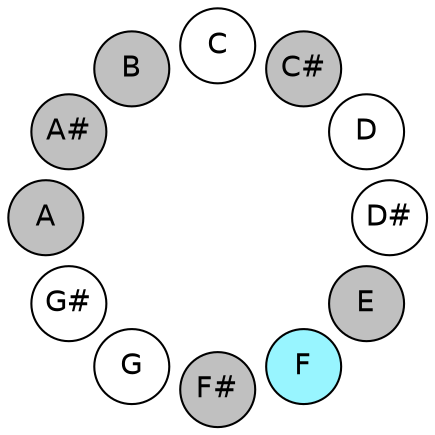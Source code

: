 
graph {

layout = circo;
mindist = .1

node [shape = circle, fontname = Helvetica, margin = 0, style = filled]
edge [style=invis]

subgraph 1 {
	"E" -- "F" -- "F#" -- "G" -- "G#" -- "A" -- "A#" -- "B" -- "C" -- "C#" -- "D" -- "D#" -- "E"
}

"C" [fillcolor = white];
"C#" [fillcolor = gray];
"D" [fillcolor = white];
"D#" [fillcolor = white];
"E" [fillcolor = gray];
"F" [fillcolor = cadetblue1];
"F#" [fillcolor = gray];
"G" [fillcolor = white];
"G#" [fillcolor = white];
"A" [fillcolor = gray];
"A#" [fillcolor = gray];
"B" [fillcolor = gray];
}
